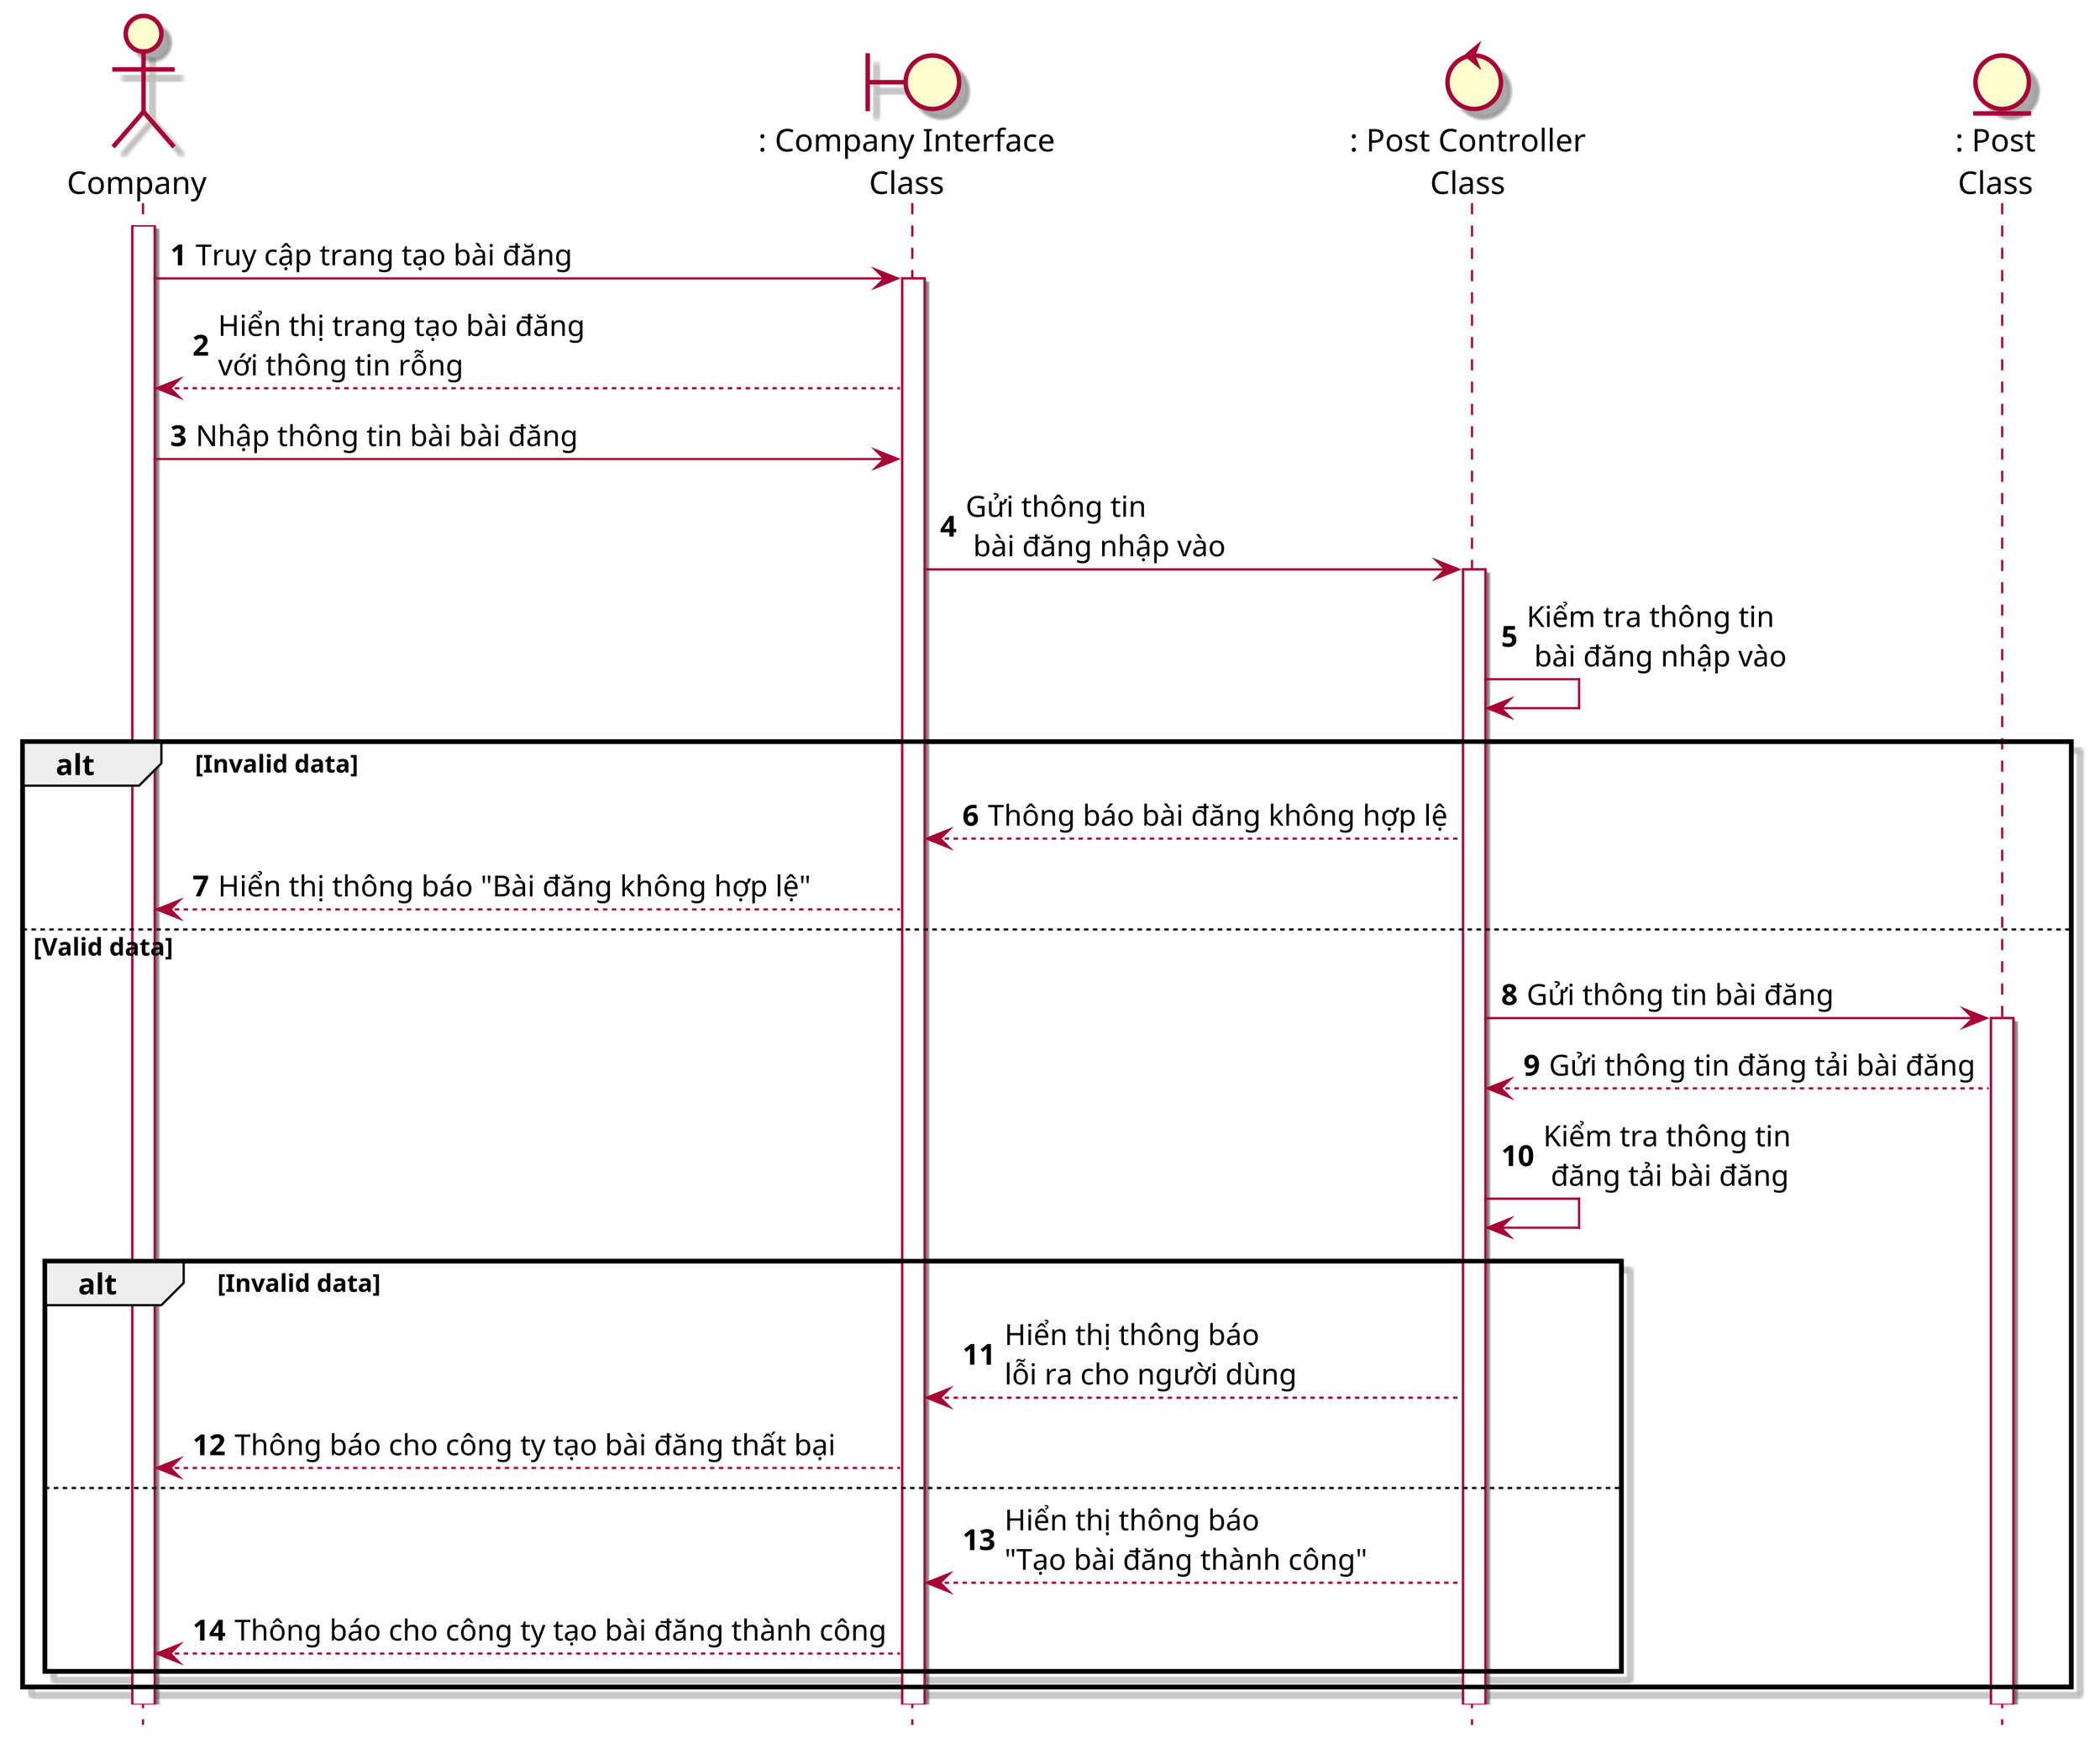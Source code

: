 @startuml seqTaoBaiDang
skin rose
hide footbox 
scale 5
actor company as "Company"
boundary companyInterface as ": Company Interface\nClass"
control postController as ": Post Controller\nClass"
entity Post as ": Post\nClass"

autonumber
company++
company -> companyInterface++: Truy cập trang tạo bài đăng
companyInterface --> company: Hiển thị trang tạo bài đăng\nvới thông tin rỗng
company -> companyInterface: Nhập thông tin bài bài đăng
companyInterface -> postController++: Gửi thông tin\n bài đăng nhập vào
postController -> postController: Kiểm tra thông tin\n bài đăng nhập vào
alt Invalid data
    postController--> companyInterface: Thông báo bài đăng không hợp lệ   
    companyInterface --> company: Hiển thị thông báo "Bài đăng không hợp lệ"   
else Valid data
    postController-> Post++: Gửi thông tin bài đăng
    Post --> postController: Gửi thông tin đăng tải bài đăng
    postController->postController: Kiểm tra thông tin\n đăng tải bài đăng
    alt Invalid data
        postController --> companyInterface: Hiển thị thông báo\nlỗi ra cho người dùng
        companyInterface -->company: Thông báo cho công ty tạo bài đăng thất bại

    else
        postController-->companyInterface: Hiển thị thông báo\n"Tạo bài đăng thành công"
        companyInterface-->company: Thông báo cho công ty tạo bài đăng thành công
    end
end
@enduml